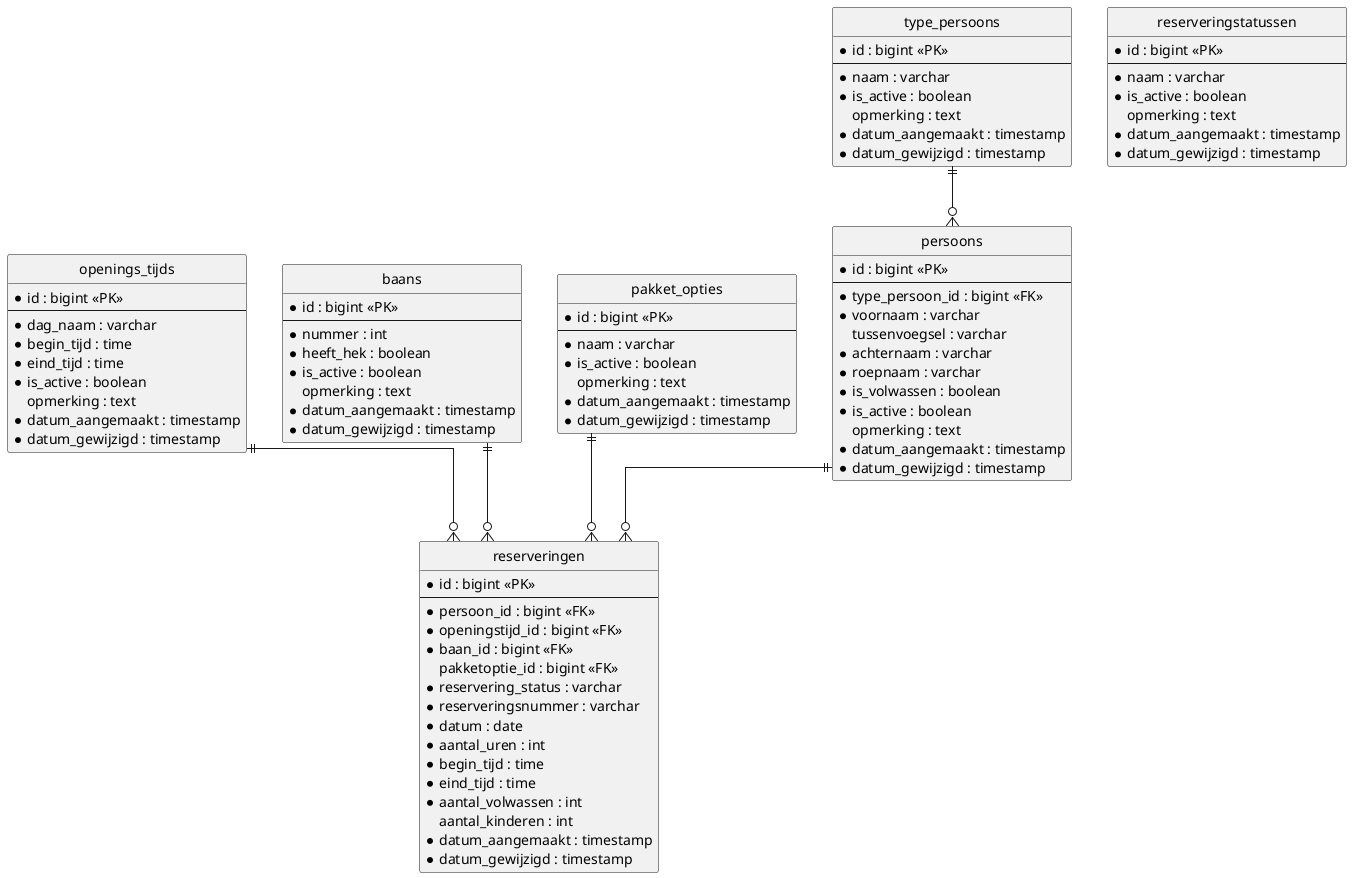 @startuml Bowlingcentrum ERD

skinparam linetype ortho
hide circle
hide methods

entity "persoons" as persoon {
  * id : bigint <<PK>>
  --
  * type_persoon_id : bigint <<FK>>
  * voornaam : varchar
  tussenvoegsel : varchar
  * achternaam : varchar
  * roepnaam : varchar
  * is_volwassen : boolean
  * is_active : boolean
  opmerking : text
  * datum_aangemaakt : timestamp
  * datum_gewijzigd : timestamp
}

entity "type_persoons" as type_persoon {
  * id : bigint <<PK>>
  --
  * naam : varchar
  * is_active : boolean
  opmerking : text
  * datum_aangemaakt : timestamp
  * datum_gewijzigd : timestamp
}

entity "reserveringen" as reservering {
  * id : bigint <<PK>>
  --
  * persoon_id : bigint <<FK>>
  * openingstijd_id : bigint <<FK>>
  * baan_id : bigint <<FK>>
  pakketoptie_id : bigint <<FK>>
  * reservering_status : varchar
  * reserveringsnummer : varchar
  * datum : date
  * aantal_uren : int
  * begin_tijd : time
  * eind_tijd : time
  * aantal_volwassen : int
  aantal_kinderen : int
  * datum_aangemaakt : timestamp
  * datum_gewijzigd : timestamp
}

entity "openings_tijds" as openingstijd {
  * id : bigint <<PK>>
  --
  * dag_naam : varchar
  * begin_tijd : time
  * eind_tijd : time
  * is_active : boolean
  opmerking : text
  * datum_aangemaakt : timestamp
  * datum_gewijzigd : timestamp
}

entity "baans" as baan {
  * id : bigint <<PK>>
  --
  * nummer : int
  * heeft_hek : boolean
  * is_active : boolean
  opmerking : text
  * datum_aangemaakt : timestamp
  * datum_gewijzigd : timestamp
}

entity "pakket_opties" as pakketoptie {
  * id : bigint <<PK>>
  --
  * naam : varchar
  * is_active : boolean
  opmerking : text
  * datum_aangemaakt : timestamp
  * datum_gewijzigd : timestamp
}

entity "reserveringstatussen" as reserveringstatus {
  * id : bigint <<PK>>
  --
  * naam : varchar
  * is_active : boolean
  opmerking : text
  * datum_aangemaakt : timestamp
  * datum_gewijzigd : timestamp
}

type_persoon ||--o{ persoon
persoon ||--o{ reservering
openingstijd ||--o{ reservering
baan ||--o{ reservering
pakketoptie ||--o{ reservering

@enduml
